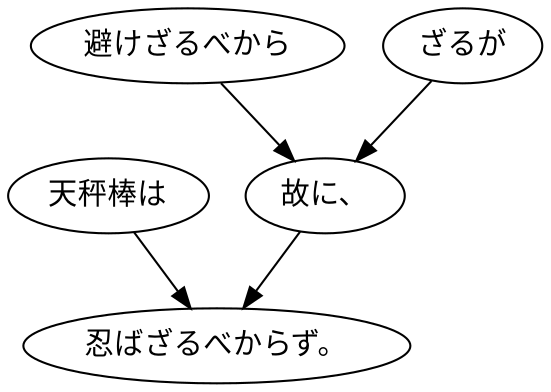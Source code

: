 digraph graph2072 {
	node0 [label="天秤棒は"];
	node1 [label="避けざるべから"];
	node2 [label="ざるが"];
	node3 [label="故に、"];
	node4 [label="忍ばざるべからず。"];
	node0 -> node4;
	node1 -> node3;
	node2 -> node3;
	node3 -> node4;
}
